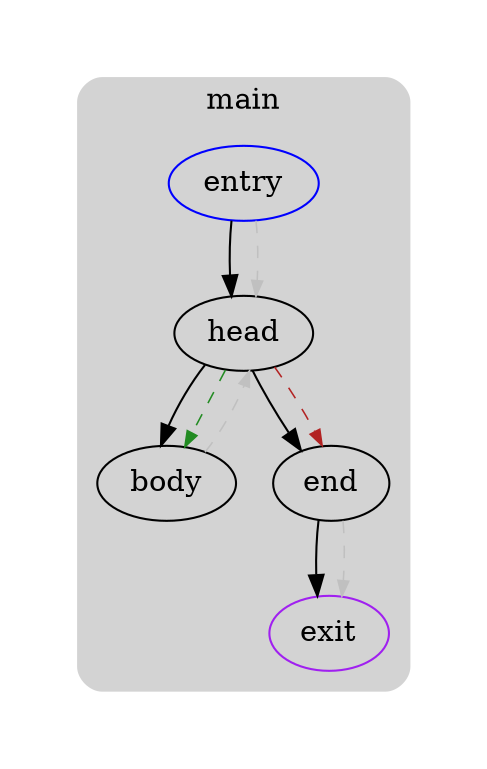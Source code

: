 digraph G {
  compound=true
  subgraph cluster_ {
    peripheries=0
    margin=10
    subgraph cluster_0_wrapper {
      peripheries=0
      margin=15
      subgraph cluster_0 {
        label="main"
        color=darkgray
        style=rounded
        bgcolor=lightgray
        margin=10
        cluster_0_0[label="entry",shape=oval,color=blue,rank=source]
        cluster_0_1[label="head",shape=oval]
        cluster_0_2[label="body",shape=oval]
        cluster_0_3[label="end",shape=oval]
        cluster_0_exit[label=exit,color=purple,rank=sink]
        cluster_0_0 -> cluster_0_1 [color=black]
        cluster_0_1 -> cluster_0_2 [color=black]
        cluster_0_1 -> cluster_0_3 [color=black]
        cluster_0_3 -> cluster_0_exit [color=black]
        cluster_0_0 -> cluster_0_1 [color=gray,style=dashed,constraint=false,penwidth=0.75,arrowsize=0.75]
        cluster_0_1 -> cluster_0_2 [color=forestgreen,style=dashed,constraint=false,penwidth=0.75,arrowsize=0.75]
        cluster_0_1 -> cluster_0_3 [color=firebrick,style=dashed,constraint=false,penwidth=0.75,arrowsize=0.75]
        cluster_0_2 -> cluster_0_1 [color=gray,style=dashed,constraint=false,penwidth=0.75,arrowsize=0.75]
        cluster_0_3 -> cluster_0_exit [color=gray,style=dashed,constraint=false,penwidth=0.75,arrowsize=0.75]
      }
    }
  }
}
